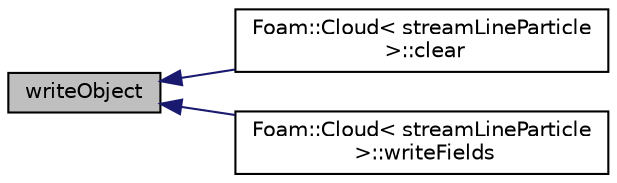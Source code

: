 digraph "writeObject"
{
  bgcolor="transparent";
  edge [fontname="Helvetica",fontsize="10",labelfontname="Helvetica",labelfontsize="10"];
  node [fontname="Helvetica",fontsize="10",shape=record];
  rankdir="LR";
  Node251 [label="writeObject",height=0.2,width=0.4,color="black", fillcolor="grey75", style="filled", fontcolor="black"];
  Node251 -> Node252 [dir="back",color="midnightblue",fontsize="10",style="solid",fontname="Helvetica"];
  Node252 [label="Foam::Cloud\< streamLineParticle\l \>::clear",height=0.2,width=0.4,color="black",URL="$a24697.html#ac8bb3912a3ce86b15842e79d0b421204"];
  Node251 -> Node253 [dir="back",color="midnightblue",fontsize="10",style="solid",fontname="Helvetica"];
  Node253 [label="Foam::Cloud\< streamLineParticle\l \>::writeFields",height=0.2,width=0.4,color="black",URL="$a24697.html#a8fb7e044aaecf89dbfcff3b3fb7b8681",tooltip="Write the field data for the cloud of particles Dummy at. "];
}

